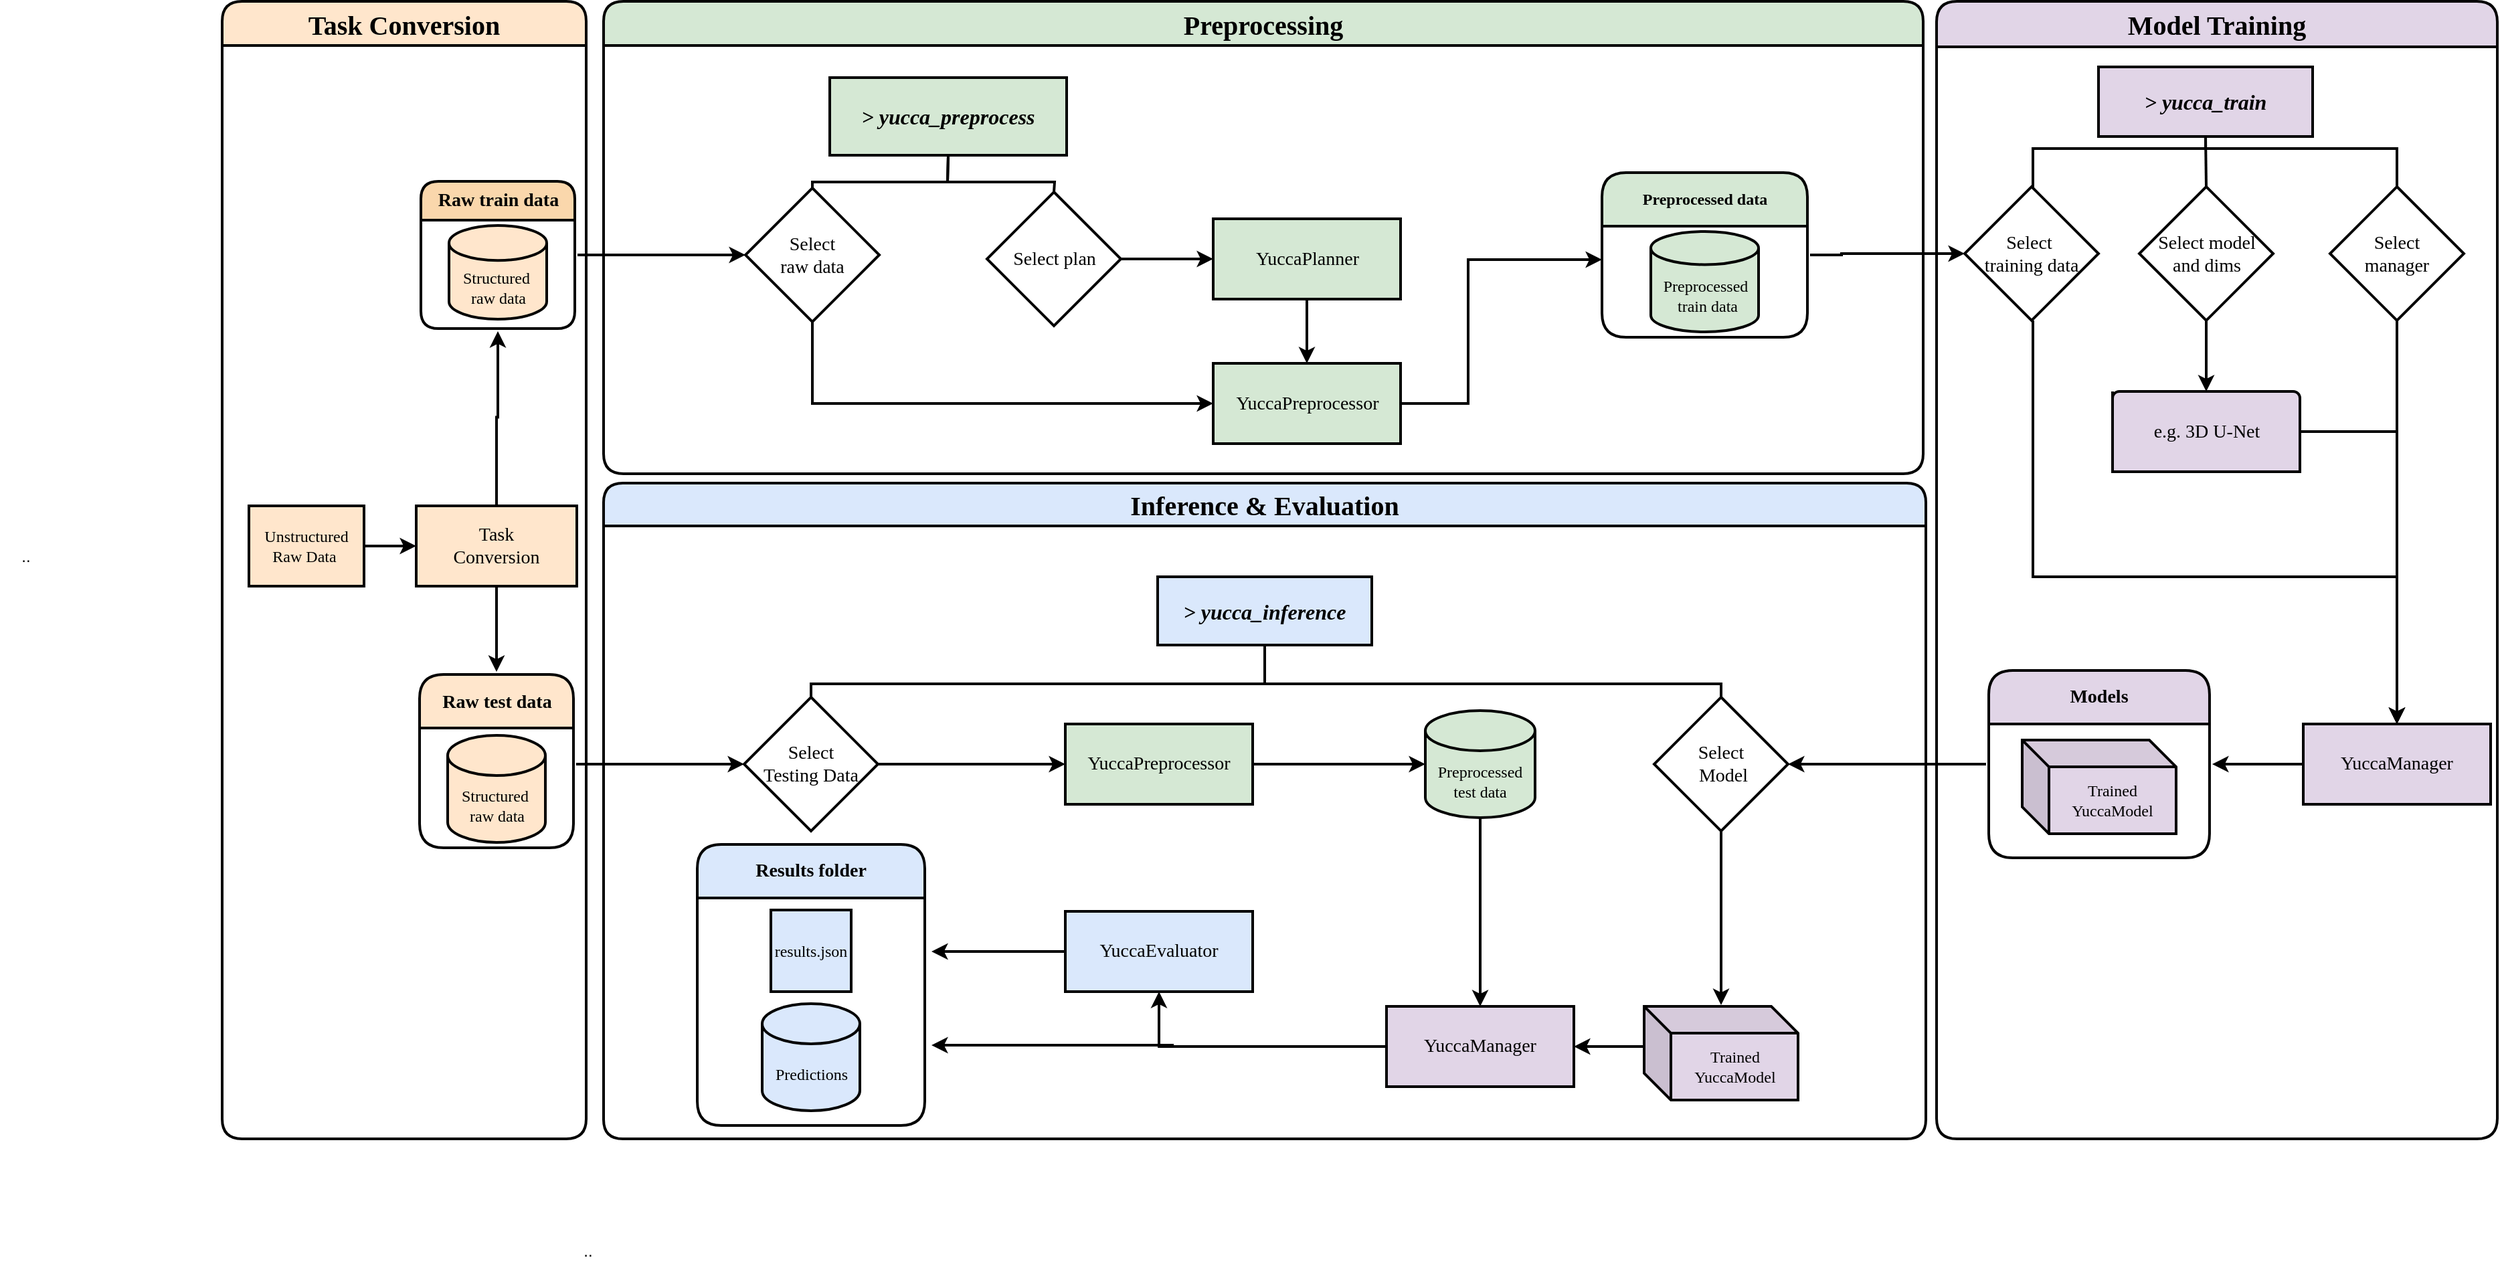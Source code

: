 <mxfile version="24.6.4" type="device">
  <diagram id="C5RBs43oDa-KdzZeNtuy" name="Page-1">
    <mxGraphModel dx="5410" dy="1146" grid="1" gridSize="10" guides="1" tooltips="1" connect="1" arrows="1" fold="1" page="1" pageScale="1" pageWidth="1169" pageHeight="827" background="none" math="0" shadow="0">
      <root>
        <mxCell id="WIyWlLk6GJQsqaUBKTNV-0" />
        <mxCell id="WIyWlLk6GJQsqaUBKTNV-1" parent="WIyWlLk6GJQsqaUBKTNV-0" />
        <mxCell id="nukTErjkGAY1zJH9waXO-122" value="&lt;font style=&quot;font-size: 20px;&quot; face=&quot;Times New Roman&quot;&gt;Preprocessing&lt;/font&gt;" style="swimlane;whiteSpace=wrap;html=1;startSize=33;fillColor=#d5e8d4;strokeColor=#000000;swimlaneFillColor=none;fillStyle=auto;perimeterSpacing=2;labelBackgroundColor=none;rounded=1;strokeWidth=2;" parent="WIyWlLk6GJQsqaUBKTNV-1" vertex="1">
          <mxGeometry x="-2035" y="10" width="986" height="353" as="geometry" />
        </mxCell>
        <mxCell id="nukTErjkGAY1zJH9waXO-96" value="&lt;i&gt;&lt;font size=&quot;1&quot;&gt;&lt;span style=&quot;font-size: 16px;&quot;&gt;&amp;gt; yucca_preprocess&lt;/span&gt;&lt;/font&gt;&lt;/i&gt;" style="rounded=0;whiteSpace=wrap;html=1;fontSize=12;glass=0;strokeWidth=2;shadow=0;fillColor=#d5e8d4;strokeColor=#000000;fontStyle=1;fontFamily=Times New Roman;" parent="nukTErjkGAY1zJH9waXO-122" vertex="1">
          <mxGeometry x="169" y="57" width="177" height="58" as="geometry" />
        </mxCell>
        <mxCell id="nukTErjkGAY1zJH9waXO-114" value="" style="endArrow=none;html=1;rounded=0;exitX=0.5;exitY=0;exitDx=0;exitDy=0;exitPerimeter=0;entryX=0.5;entryY=1;entryDx=0;entryDy=0;strokeWidth=2;" parent="nukTErjkGAY1zJH9waXO-122" target="nukTErjkGAY1zJH9waXO-96" edge="1">
          <mxGeometry width="50" height="50" relative="1" as="geometry">
            <mxPoint x="177" y="175" as="sourcePoint" />
            <mxPoint x="247" y="135" as="targetPoint" />
            <Array as="points">
              <mxPoint x="156" y="153" />
              <mxPoint x="156" y="135" />
              <mxPoint x="257" y="135" />
            </Array>
          </mxGeometry>
        </mxCell>
        <mxCell id="nukTErjkGAY1zJH9waXO-115" value="" style="endArrow=none;html=1;rounded=0;exitX=0.5;exitY=1;exitDx=0;exitDy=0;entryX=0.5;entryY=0;entryDx=0;entryDy=0;entryPerimeter=0;strokeWidth=2;" parent="nukTErjkGAY1zJH9waXO-122" source="nukTErjkGAY1zJH9waXO-96" target="nukTErjkGAY1zJH9waXO-110" edge="1">
          <mxGeometry width="50" height="50" relative="1" as="geometry">
            <mxPoint x="237" y="175" as="sourcePoint" />
            <mxPoint x="317" y="135" as="targetPoint" />
            <Array as="points">
              <mxPoint x="257" y="135" />
              <mxPoint x="337" y="135" />
            </Array>
          </mxGeometry>
        </mxCell>
        <mxCell id="nukTErjkGAY1zJH9waXO-109" value="&lt;font style=&quot;font-size: 14px;&quot; face=&quot;Times New Roman&quot;&gt;Select &lt;br style=&quot;font-size: 14px;&quot;&gt;raw data&lt;/font&gt;" style="strokeWidth=2;html=1;shape=mxgraph.flowchart.decision;whiteSpace=wrap;" parent="nukTErjkGAY1zJH9waXO-122" vertex="1">
          <mxGeometry x="106" y="139.5" width="100" height="100" as="geometry" />
        </mxCell>
        <mxCell id="nukTErjkGAY1zJH9waXO-110" value="&lt;font style=&quot;font-size: 14px;&quot; face=&quot;Times New Roman&quot;&gt;Select plan&lt;/font&gt;" style="strokeWidth=2;html=1;shape=mxgraph.flowchart.decision;whiteSpace=wrap;" parent="nukTErjkGAY1zJH9waXO-122" vertex="1">
          <mxGeometry x="286.5" y="142.5" width="100" height="100" as="geometry" />
        </mxCell>
        <mxCell id="JBLoFVmNclSvS-BmnXLf-38" style="edgeStyle=orthogonalEdgeStyle;rounded=0;orthogonalLoop=1;jettySize=auto;html=1;strokeWidth=2;" edge="1" parent="nukTErjkGAY1zJH9waXO-122">
          <mxGeometry relative="1" as="geometry">
            <mxPoint x="746" y="193" as="targetPoint" />
            <mxPoint x="585.5" y="300.487" as="sourcePoint" />
            <Array as="points">
              <mxPoint x="646" y="300" />
              <mxPoint x="646" y="193" />
            </Array>
          </mxGeometry>
        </mxCell>
        <mxCell id="nukTErjkGAY1zJH9waXO-62" value="&lt;font style=&quot;font-size: 14px;&quot; face=&quot;Times New Roman&quot;&gt;YuccaPreprocessor&lt;/font&gt;" style="shape=process;whiteSpace=wrap;html=1;backgroundOutline=1;fillColor=#d5e8d4;strokeColor=#000000;rounded=0;strokeWidth=2;size=0;" parent="nukTErjkGAY1zJH9waXO-122" vertex="1">
          <mxGeometry x="455.5" y="270.5" width="140" height="60" as="geometry" />
        </mxCell>
        <mxCell id="nukTErjkGAY1zJH9waXO-118" style="edgeStyle=orthogonalEdgeStyle;rounded=0;orthogonalLoop=1;jettySize=auto;html=1;entryX=0;entryY=0.5;entryDx=0;entryDy=0;exitX=0.5;exitY=1;exitDx=0;exitDy=0;exitPerimeter=0;strokeWidth=2;strokeColor=#000000;fillColor=#e1d5e7;" parent="nukTErjkGAY1zJH9waXO-122" target="nukTErjkGAY1zJH9waXO-62" edge="1" source="nukTErjkGAY1zJH9waXO-109">
          <mxGeometry relative="1" as="geometry">
            <mxPoint x="172.5" y="289.5" as="targetPoint" />
            <mxPoint x="177.5" y="239.5" as="sourcePoint" />
            <Array as="points">
              <mxPoint x="156" y="301" />
            </Array>
          </mxGeometry>
        </mxCell>
        <mxCell id="nukTErjkGAY1zJH9waXO-190" value="&lt;font style=&quot;&quot;&gt;&lt;font face=&quot;Times New Roman&quot; style=&quot;font-size: 12px;&quot;&gt;Preprocessed data&lt;/font&gt;&lt;br&gt;&lt;/font&gt;" style="swimlane;whiteSpace=wrap;html=1;startSize=40;fillColor=#d5e8d4;strokeColor=#000000;swimlaneFillColor=none;fillStyle=auto;perimeterSpacing=2;labelBackgroundColor=none;rounded=1;strokeWidth=2;" parent="nukTErjkGAY1zJH9waXO-122" vertex="1">
          <mxGeometry x="746" y="128" width="153.5" height="123" as="geometry" />
        </mxCell>
        <mxCell id="bfl17qqkJTPznGkQq-xS-4" value="&lt;font face=&quot;Times New Roman&quot;&gt;Preprocessed&lt;/font&gt;&lt;div&gt;&lt;font face=&quot;Times New Roman&quot;&gt;&amp;nbsp;train data&lt;/font&gt;&lt;/div&gt;" style="shape=cylinder3;whiteSpace=wrap;html=1;boundedLbl=1;backgroundOutline=1;size=12.366;fillColor=#d5e8d4;strokeColor=#000000;strokeWidth=2;" parent="nukTErjkGAY1zJH9waXO-190" vertex="1">
          <mxGeometry x="36.5" y="44" width="80.5" height="75" as="geometry" />
        </mxCell>
        <mxCell id="ooxsaIrrYWnCxej1FQAS-0" value="&lt;font style=&quot;font-size: 14px;&quot; face=&quot;Times New Roman&quot;&gt;YuccaPlanner&lt;/font&gt;" style="shape=process;whiteSpace=wrap;html=1;backgroundOutline=1;fillColor=#d5e8d4;strokeColor=#000000;rounded=0;strokeWidth=2;size=0;" parent="nukTErjkGAY1zJH9waXO-122" vertex="1">
          <mxGeometry x="455.5" y="162.5" width="140" height="60" as="geometry" />
        </mxCell>
        <mxCell id="nukTErjkGAY1zJH9waXO-119" style="edgeStyle=orthogonalEdgeStyle;rounded=0;orthogonalLoop=1;jettySize=auto;html=1;entryX=0;entryY=0.5;entryDx=0;entryDy=0;strokeWidth=2;" parent="nukTErjkGAY1zJH9waXO-122" source="nukTErjkGAY1zJH9waXO-110" target="ooxsaIrrYWnCxej1FQAS-0" edge="1">
          <mxGeometry relative="1" as="geometry">
            <mxPoint x="786.5" y="169.5" as="targetPoint" />
          </mxGeometry>
        </mxCell>
        <mxCell id="f_NBtkzVOPzIgA4eHlXI-13" style="edgeStyle=orthogonalEdgeStyle;rounded=0;orthogonalLoop=1;jettySize=auto;html=1;strokeWidth=2;exitX=0.5;exitY=1;exitDx=0;exitDy=0;" parent="nukTErjkGAY1zJH9waXO-122" source="ooxsaIrrYWnCxej1FQAS-0" target="nukTErjkGAY1zJH9waXO-62" edge="1">
          <mxGeometry relative="1" as="geometry">
            <mxPoint x="843.5" y="206.5" as="sourcePoint" />
            <Array as="points" />
          </mxGeometry>
        </mxCell>
        <mxCell id="nukTErjkGAY1zJH9waXO-196" value="&lt;font style=&quot;&quot;&gt;&lt;font style=&quot;font-size: 14px;&quot; face=&quot;Times New Roman&quot;&gt;Raw train data&lt;/font&gt;&lt;br&gt;&lt;/font&gt;" style="swimlane;whiteSpace=wrap;html=1;startSize=29;fillColor=#fad7ac;strokeColor=#000000;swimlaneFillColor=none;fillStyle=auto;perimeterSpacing=2;labelBackgroundColor=none;rounded=1;strokeWidth=2;" parent="nukTErjkGAY1zJH9waXO-122" vertex="1">
          <mxGeometry x="-136.5" y="134.5" width="115" height="110" as="geometry">
            <mxRectangle x="-136.5" y="134.5" width="120" height="30" as="alternateBounds" />
          </mxGeometry>
        </mxCell>
        <mxCell id="bfl17qqkJTPznGkQq-xS-6" value="&lt;font face=&quot;Times New Roman&quot;&gt;Structured&amp;nbsp;&lt;/font&gt;&lt;div&gt;&lt;font face=&quot;Times New Roman&quot;&gt;raw data&lt;/font&gt;&lt;/div&gt;" style="shape=cylinder3;whiteSpace=wrap;html=1;boundedLbl=1;backgroundOutline=1;size=13.072;fillColor=#ffe6cc;strokeColor=#000000;strokeWidth=2;" parent="nukTErjkGAY1zJH9waXO-196" vertex="1">
          <mxGeometry x="21" y="33" width="73" height="70" as="geometry" />
        </mxCell>
        <mxCell id="CAi4KGdcWIm0FLYNl2D_-39" style="edgeStyle=orthogonalEdgeStyle;rounded=0;orthogonalLoop=1;jettySize=auto;html=1;exitX=1;exitY=0.5;exitDx=0;exitDy=0;entryX=0;entryY=0.5;entryDx=0;entryDy=0;entryPerimeter=0;strokeWidth=2;" parent="nukTErjkGAY1zJH9waXO-122" source="nukTErjkGAY1zJH9waXO-196" target="nukTErjkGAY1zJH9waXO-109" edge="1">
          <mxGeometry relative="1" as="geometry">
            <Array as="points">
              <mxPoint x="6" y="190" />
              <mxPoint x="6" y="190" />
            </Array>
          </mxGeometry>
        </mxCell>
        <mxCell id="nukTErjkGAY1zJH9waXO-123" value="&lt;font&gt;&lt;font style=&quot;font-size: 20px;&quot; face=&quot;Times New Roman&quot;&gt;Task Conversion&lt;/font&gt;&lt;br&gt;&lt;/font&gt;" style="swimlane;whiteSpace=wrap;html=1;startSize=33;fillColor=#ffe6cc;strokeColor=#000000;rounded=1;strokeWidth=2;" parent="WIyWlLk6GJQsqaUBKTNV-1" vertex="1">
          <mxGeometry x="-2320" y="10" width="272" height="850" as="geometry" />
        </mxCell>
        <mxCell id="CAi4KGdcWIm0FLYNl2D_-21" value="&lt;font style=&quot;font-size: 14px;&quot;&gt;&lt;font face=&quot;Times New Roman&quot; style=&quot;font-size: 14px;&quot;&gt;Raw test data &lt;/font&gt;&lt;br&gt;&lt;/font&gt;" style="swimlane;whiteSpace=wrap;html=1;startSize=40;fillColor=#ffe6cc;strokeColor=#000000;swimlaneFillColor=none;fillStyle=auto;perimeterSpacing=2;labelBackgroundColor=none;rounded=1;strokeWidth=2;" parent="nukTErjkGAY1zJH9waXO-123" vertex="1">
          <mxGeometry x="147.5" y="503" width="115" height="129.5" as="geometry" />
        </mxCell>
        <mxCell id="bfl17qqkJTPznGkQq-xS-7" value="&lt;font face=&quot;Times New Roman&quot;&gt;Structured&amp;nbsp;&lt;/font&gt;&lt;div&gt;&lt;font face=&quot;Times New Roman&quot;&gt;raw data&lt;/font&gt;&lt;/div&gt;" style="shape=cylinder3;whiteSpace=wrap;html=1;boundedLbl=1;backgroundOutline=1;size=15;fillColor=#ffe6cc;strokeColor=#000000;strokeWidth=2;" parent="CAi4KGdcWIm0FLYNl2D_-21" vertex="1">
          <mxGeometry x="21" y="45.5" width="73" height="80" as="geometry" />
        </mxCell>
        <mxCell id="nukTErjkGAY1zJH9waXO-175" value="&lt;font face=&quot;Times New Roman&quot;&gt;Unstructured&lt;br&gt;Raw Data&amp;nbsp;&lt;/font&gt;" style="shape=parallelogram;perimeter=parallelogramPerimeter;whiteSpace=wrap;html=1;fixedSize=1;strokeWidth=2;size=-11;fillColor=#ffe6cc;strokeColor=#000000;" parent="nukTErjkGAY1zJH9waXO-123" vertex="1">
          <mxGeometry x="20" y="377" width="86" height="60" as="geometry" />
        </mxCell>
        <mxCell id="JBLoFVmNclSvS-BmnXLf-10" style="edgeStyle=orthogonalEdgeStyle;rounded=0;orthogonalLoop=1;jettySize=auto;html=1;entryX=0.5;entryY=0;entryDx=0;entryDy=0;strokeWidth=2;" edge="1" parent="nukTErjkGAY1zJH9waXO-123" source="WIyWlLk6GJQsqaUBKTNV-3" target="CAi4KGdcWIm0FLYNl2D_-21">
          <mxGeometry relative="1" as="geometry" />
        </mxCell>
        <mxCell id="WIyWlLk6GJQsqaUBKTNV-3" value="&lt;font style=&quot;font-size: 14px;&quot; face=&quot;Times New Roman&quot;&gt;Task &lt;br style=&quot;font-size: 14px;&quot;&gt;Conversion&lt;/font&gt;" style="rounded=0;whiteSpace=wrap;html=1;fontSize=12;glass=0;strokeWidth=2;shadow=0;strokeColor=#000000;fillColor=#ffe6cc;" parent="nukTErjkGAY1zJH9waXO-123" vertex="1">
          <mxGeometry x="145" y="377" width="120" height="60" as="geometry" />
        </mxCell>
        <mxCell id="CAi4KGdcWIm0FLYNl2D_-69" style="edgeStyle=orthogonalEdgeStyle;rounded=0;orthogonalLoop=1;jettySize=auto;html=1;exitX=1;exitY=0.5;exitDx=0;exitDy=0;strokeWidth=2;" parent="nukTErjkGAY1zJH9waXO-123" source="nukTErjkGAY1zJH9waXO-175" target="WIyWlLk6GJQsqaUBKTNV-3" edge="1">
          <mxGeometry relative="1" as="geometry" />
        </mxCell>
        <mxCell id="nukTErjkGAY1zJH9waXO-125" value="&lt;font&gt;&lt;font style=&quot;font-size: 20px;&quot; face=&quot;Times New Roman&quot;&gt;Model Training&lt;/font&gt;&lt;br&gt;&lt;/font&gt;" style="swimlane;whiteSpace=wrap;html=1;startSize=34;fillColor=#e1d5e7;strokeColor=#000000;swimlaneFillColor=none;fillStyle=auto;perimeterSpacing=2;labelBackgroundColor=none;rounded=1;strokeWidth=2;shadow=0;swimlaneLine=1;" parent="WIyWlLk6GJQsqaUBKTNV-1" vertex="1">
          <mxGeometry x="-1039" y="10" width="419" height="850" as="geometry" />
        </mxCell>
        <mxCell id="nukTErjkGAY1zJH9waXO-206" value="&lt;font style=&quot;&quot;&gt;&lt;font style=&quot;font-size: 14px;&quot; face=&quot;Times New Roman&quot;&gt;Models&lt;/font&gt;&lt;br&gt;&lt;/font&gt;" style="swimlane;whiteSpace=wrap;html=1;startSize=40;fillColor=#e1d5e7;strokeColor=#000000;swimlaneFillColor=none;fillStyle=auto;perimeterSpacing=2;labelBackgroundColor=none;rounded=1;direction=east;strokeWidth=2;" parent="nukTErjkGAY1zJH9waXO-125" vertex="1">
          <mxGeometry x="39" y="500" width="164.97" height="140" as="geometry" />
        </mxCell>
        <mxCell id="bfl17qqkJTPznGkQq-xS-9" value="&lt;font face=&quot;Times New Roman&quot;&gt;Trained YuccaModel&lt;/font&gt;" style="shape=cube;whiteSpace=wrap;html=1;boundedLbl=1;backgroundOutline=1;darkOpacity=0.05;darkOpacity2=0.1;fillColor=#e1d5e7;strokeColor=#000000;strokeWidth=2;" parent="nukTErjkGAY1zJH9waXO-206" vertex="1">
          <mxGeometry x="24.99" y="52" width="115" height="70" as="geometry" />
        </mxCell>
        <mxCell id="CAi4KGdcWIm0FLYNl2D_-59" style="edgeStyle=orthogonalEdgeStyle;rounded=0;orthogonalLoop=1;jettySize=auto;html=1;exitX=0;exitY=0.5;exitDx=0;exitDy=0;entryX=1;entryY=0.5;entryDx=0;entryDy=0;strokeWidth=2;" parent="nukTErjkGAY1zJH9waXO-125" source="nukTErjkGAY1zJH9waXO-159" target="nukTErjkGAY1zJH9waXO-206" edge="1">
          <mxGeometry relative="1" as="geometry" />
        </mxCell>
        <mxCell id="nukTErjkGAY1zJH9waXO-159" value="&lt;font style=&quot;font-size: 14px;&quot; face=&quot;Times New Roman&quot;&gt;YuccaManager&lt;/font&gt;" style="shape=process;whiteSpace=wrap;html=1;backgroundOutline=1;fillColor=#e1d5e7;strokeColor=#000000;rounded=0;strokeWidth=2;size=0;" parent="nukTErjkGAY1zJH9waXO-125" vertex="1">
          <mxGeometry x="274" y="540" width="140" height="60" as="geometry" />
        </mxCell>
        <mxCell id="f_NBtkzVOPzIgA4eHlXI-6" value="&lt;font style=&quot;font-size: 14px;&quot; face=&quot;Times New Roman&quot;&gt;e.g. 3D U-Net&lt;/font&gt;" style="strokeWidth=2;html=1;shape=mxgraph.flowchart.document2;whiteSpace=wrap;size=0;fillColor=#e1d5e7;strokeColor=#000000;" parent="nukTErjkGAY1zJH9waXO-125" vertex="1">
          <mxGeometry x="131.5" y="291.5" width="140" height="60" as="geometry" />
        </mxCell>
        <mxCell id="CAi4KGdcWIm0FLYNl2D_-58" style="edgeStyle=orthogonalEdgeStyle;rounded=0;orthogonalLoop=1;jettySize=auto;html=1;exitX=1;exitY=0.5;exitDx=0;exitDy=0;exitPerimeter=0;entryX=0.5;entryY=0;entryDx=0;entryDy=0;strokeWidth=2;" parent="nukTErjkGAY1zJH9waXO-125" source="f_NBtkzVOPzIgA4eHlXI-6" target="nukTErjkGAY1zJH9waXO-159" edge="1">
          <mxGeometry relative="1" as="geometry" />
        </mxCell>
        <mxCell id="JBLoFVmNclSvS-BmnXLf-23" style="edgeStyle=orthogonalEdgeStyle;rounded=0;orthogonalLoop=1;jettySize=auto;html=1;strokeWidth=2;entryX=0.5;entryY=0;entryDx=0;entryDy=0;" edge="1" parent="nukTErjkGAY1zJH9waXO-125" source="nukTErjkGAY1zJH9waXO-143" target="nukTErjkGAY1zJH9waXO-159">
          <mxGeometry relative="1" as="geometry">
            <mxPoint x="344" y="530" as="targetPoint" />
          </mxGeometry>
        </mxCell>
        <mxCell id="nukTErjkGAY1zJH9waXO-143" value="&lt;font style=&quot;font-size: 14px;&quot; face=&quot;Times New Roman&quot;&gt;Select &lt;br style=&quot;font-size: 14px;&quot;&gt;manager&lt;/font&gt;" style="strokeWidth=2;html=1;shape=mxgraph.flowchart.decision;whiteSpace=wrap;" parent="nukTErjkGAY1zJH9waXO-125" vertex="1">
          <mxGeometry x="294" y="138.5" width="100" height="100" as="geometry" />
        </mxCell>
        <mxCell id="nukTErjkGAY1zJH9waXO-142" value="&lt;font style=&quot;font-size: 14px;&quot; face=&quot;Times New Roman&quot;&gt;Select&amp;nbsp;&lt;/font&gt;&lt;div&gt;&lt;font style=&quot;font-size: 14px;&quot; face=&quot;Times New Roman&quot;&gt;training data&lt;/font&gt;&lt;/div&gt;" style="strokeWidth=2;html=1;shape=mxgraph.flowchart.decision;whiteSpace=wrap;" parent="nukTErjkGAY1zJH9waXO-125" vertex="1">
          <mxGeometry x="21" y="138.5" width="100" height="100" as="geometry" />
        </mxCell>
        <mxCell id="JBLoFVmNclSvS-BmnXLf-26" style="edgeStyle=orthogonalEdgeStyle;rounded=0;orthogonalLoop=1;jettySize=auto;html=1;strokeWidth=2;entryX=0.5;entryY=0;entryDx=0;entryDy=0;" edge="1" parent="nukTErjkGAY1zJH9waXO-125" source="nukTErjkGAY1zJH9waXO-142" target="nukTErjkGAY1zJH9waXO-159">
          <mxGeometry relative="1" as="geometry">
            <mxPoint x="344" y="520" as="targetPoint" />
            <Array as="points">
              <mxPoint x="72" y="430" />
              <mxPoint x="344" y="430" />
            </Array>
          </mxGeometry>
        </mxCell>
        <mxCell id="nukTErjkGAY1zJH9waXO-152" value="&lt;font style=&quot;font-size: 14px;&quot; face=&quot;Times New Roman&quot;&gt;Select model &lt;br style=&quot;font-size: 14px;&quot;&gt;and dims&lt;/font&gt;" style="strokeWidth=2;html=1;shape=mxgraph.flowchart.decision;whiteSpace=wrap;" parent="nukTErjkGAY1zJH9waXO-125" vertex="1">
          <mxGeometry x="151.5" y="138.5" width="100" height="100" as="geometry" />
        </mxCell>
        <mxCell id="f_NBtkzVOPzIgA4eHlXI-9" style="edgeStyle=orthogonalEdgeStyle;rounded=0;orthogonalLoop=1;jettySize=auto;html=1;entryX=0.5;entryY=0;entryDx=0;entryDy=0;entryPerimeter=0;strokeWidth=2;" parent="nukTErjkGAY1zJH9waXO-125" source="nukTErjkGAY1zJH9waXO-152" target="f_NBtkzVOPzIgA4eHlXI-6" edge="1">
          <mxGeometry relative="1" as="geometry" />
        </mxCell>
        <mxCell id="nukTErjkGAY1zJH9waXO-217" value="&lt;font&gt;&lt;font style=&quot;font-size: 20px;&quot; face=&quot;Times New Roman&quot;&gt;Inference &amp;amp; Evaluation&lt;/font&gt;&lt;br&gt;&lt;/font&gt;" style="swimlane;whiteSpace=wrap;html=1;startSize=32;fillColor=#dae8fc;strokeColor=#000000;swimlaneFillColor=none;fillStyle=auto;perimeterSpacing=2;labelBackgroundColor=none;rounded=1;strokeWidth=2;labelBorderColor=none;swimlaneLine=1;" parent="WIyWlLk6GJQsqaUBKTNV-1" vertex="1">
          <mxGeometry x="-2035" y="370" width="988" height="490" as="geometry" />
        </mxCell>
        <mxCell id="nukTErjkGAY1zJH9waXO-224" value="&lt;i&gt;&lt;font&gt;&lt;font size=&quot;1&quot; face=&quot;Times New Roman&quot;&gt;&lt;b style=&quot;font-size: 16px;&quot;&gt;&amp;gt; yucca_inference&lt;/b&gt;&lt;/font&gt;&lt;br&gt;&lt;/font&gt;&lt;/i&gt;" style="rounded=0;whiteSpace=wrap;html=1;fontSize=12;glass=0;strokeWidth=2;shadow=0;strokeColor=#000000;fillColor=#dae8fc;" parent="nukTErjkGAY1zJH9waXO-217" vertex="1">
          <mxGeometry x="414" y="70" width="160" height="51" as="geometry" />
        </mxCell>
        <mxCell id="JBLoFVmNclSvS-BmnXLf-14" style="edgeStyle=orthogonalEdgeStyle;rounded=0;orthogonalLoop=1;jettySize=auto;html=1;entryX=0;entryY=0.5;entryDx=0;entryDy=0;strokeWidth=2;" edge="1" parent="nukTErjkGAY1zJH9waXO-217" source="nukTErjkGAY1zJH9waXO-225" target="CAi4KGdcWIm0FLYNl2D_-2">
          <mxGeometry relative="1" as="geometry" />
        </mxCell>
        <mxCell id="nukTErjkGAY1zJH9waXO-225" value="&lt;font style=&quot;font-size: 14px;&quot; face=&quot;Times New Roman&quot;&gt;Select &lt;br style=&quot;font-size: 14px;&quot;&gt;Testing Data&lt;/font&gt;" style="strokeWidth=2;html=1;shape=mxgraph.flowchart.decision;whiteSpace=wrap;" parent="nukTErjkGAY1zJH9waXO-217" vertex="1">
          <mxGeometry x="105" y="160" width="100" height="100" as="geometry" />
        </mxCell>
        <mxCell id="nukTErjkGAY1zJH9waXO-227" value="&lt;font style=&quot;font-size: 14px;&quot; face=&quot;Times New Roman&quot;&gt;Select&lt;br style=&quot;font-size: 14px;&quot;&gt;&amp;nbsp;Model&lt;/font&gt;" style="strokeWidth=2;html=1;shape=mxgraph.flowchart.decision;whiteSpace=wrap;" parent="nukTErjkGAY1zJH9waXO-217" vertex="1">
          <mxGeometry x="785" y="160" width="100" height="100" as="geometry" />
        </mxCell>
        <mxCell id="CAi4KGdcWIm0FLYNl2D_-36" style="edgeStyle=orthogonalEdgeStyle;rounded=0;orthogonalLoop=1;jettySize=auto;html=1;exitX=0;exitY=0;exitDx=0;exitDy=25;exitPerimeter=0;strokeWidth=2;" parent="nukTErjkGAY1zJH9waXO-217" source="nukTErjkGAY1zJH9waXO-266" target="CAi4KGdcWIm0FLYNl2D_-13" edge="1">
          <mxGeometry relative="1" as="geometry">
            <Array as="points">
              <mxPoint x="778" y="421" />
            </Array>
          </mxGeometry>
        </mxCell>
        <mxCell id="nukTErjkGAY1zJH9waXO-266" value="&lt;font face=&quot;Times New Roman&quot;&gt;Trained YuccaModel&lt;/font&gt;" style="shape=cube;whiteSpace=wrap;html=1;boundedLbl=1;backgroundOutline=1;darkOpacity=0.05;darkOpacity2=0.1;fillColor=#e1d5e7;strokeColor=#000000;strokeWidth=2;" parent="nukTErjkGAY1zJH9waXO-217" vertex="1">
          <mxGeometry x="777.5" y="391" width="115" height="70" as="geometry" />
        </mxCell>
        <mxCell id="CAi4KGdcWIm0FLYNl2D_-2" value="&lt;font style=&quot;font-size: 14px;&quot; face=&quot;Times New Roman&quot;&gt;YuccaPreprocessor&lt;/font&gt;" style="shape=process;whiteSpace=wrap;html=1;backgroundOutline=1;fillColor=#d5e8d4;strokeColor=#000000;rounded=0;strokeWidth=2;size=0;" parent="nukTErjkGAY1zJH9waXO-217" vertex="1">
          <mxGeometry x="345" y="180" width="140" height="60" as="geometry" />
        </mxCell>
        <mxCell id="JBLoFVmNclSvS-BmnXLf-12" style="edgeStyle=orthogonalEdgeStyle;rounded=0;orthogonalLoop=1;jettySize=auto;html=1;entryX=0.5;entryY=0;entryDx=0;entryDy=0;exitX=0.5;exitY=1;exitDx=0;exitDy=0;exitPerimeter=0;strokeWidth=2;" edge="1" parent="nukTErjkGAY1zJH9waXO-217" source="bfl17qqkJTPznGkQq-xS-5" target="CAi4KGdcWIm0FLYNl2D_-13">
          <mxGeometry relative="1" as="geometry">
            <mxPoint x="655.0" y="260" as="sourcePoint" />
          </mxGeometry>
        </mxCell>
        <mxCell id="CAi4KGdcWIm0FLYNl2D_-18" style="edgeStyle=orthogonalEdgeStyle;rounded=0;orthogonalLoop=1;jettySize=auto;html=1;exitX=0;exitY=0.5;exitDx=0;exitDy=0;strokeWidth=2;" parent="nukTErjkGAY1zJH9waXO-217" source="CAi4KGdcWIm0FLYNl2D_-13" edge="1">
          <mxGeometry relative="1" as="geometry">
            <mxPoint x="245" y="420" as="targetPoint" />
            <Array as="points">
              <mxPoint x="425" y="420" />
            </Array>
          </mxGeometry>
        </mxCell>
        <mxCell id="JBLoFVmNclSvS-BmnXLf-27" style="edgeStyle=orthogonalEdgeStyle;rounded=0;orthogonalLoop=1;jettySize=auto;html=1;entryX=0.5;entryY=1;entryDx=0;entryDy=0;strokeWidth=2;" edge="1" parent="nukTErjkGAY1zJH9waXO-217" source="CAi4KGdcWIm0FLYNl2D_-13" target="nukTErjkGAY1zJH9waXO-256">
          <mxGeometry relative="1" as="geometry" />
        </mxCell>
        <mxCell id="CAi4KGdcWIm0FLYNl2D_-13" value="&lt;font style=&quot;font-size: 14px;&quot; face=&quot;Times New Roman&quot;&gt;YuccaManager&lt;/font&gt;" style="shape=process;whiteSpace=wrap;html=1;backgroundOutline=1;fillColor=#e1d5e7;strokeColor=#000000;rounded=0;strokeWidth=2;size=0;" parent="nukTErjkGAY1zJH9waXO-217" vertex="1">
          <mxGeometry x="585" y="391" width="140" height="60" as="geometry" />
        </mxCell>
        <mxCell id="CAi4KGdcWIm0FLYNl2D_-40" style="edgeStyle=orthogonalEdgeStyle;rounded=0;orthogonalLoop=1;jettySize=auto;html=1;exitX=0.5;exitY=1;exitDx=0;exitDy=0;entryX=0.5;entryY=0;entryDx=0;entryDy=0;entryPerimeter=0;strokeWidth=2;endArrow=none;endFill=0;" parent="nukTErjkGAY1zJH9waXO-217" source="nukTErjkGAY1zJH9waXO-224" target="nukTErjkGAY1zJH9waXO-225" edge="1">
          <mxGeometry relative="1" as="geometry">
            <Array as="points">
              <mxPoint x="494" y="150" />
              <mxPoint x="155" y="150" />
            </Array>
          </mxGeometry>
        </mxCell>
        <mxCell id="CAi4KGdcWIm0FLYNl2D_-41" style="edgeStyle=orthogonalEdgeStyle;rounded=0;orthogonalLoop=1;jettySize=auto;html=1;exitX=0.5;exitY=1;exitDx=0;exitDy=0;entryX=0.5;entryY=0;entryDx=0;entryDy=0;entryPerimeter=0;strokeWidth=2;endArrow=none;endFill=0;" parent="nukTErjkGAY1zJH9waXO-217" source="nukTErjkGAY1zJH9waXO-224" target="nukTErjkGAY1zJH9waXO-227" edge="1">
          <mxGeometry relative="1" as="geometry">
            <Array as="points">
              <mxPoint x="494" y="150" />
              <mxPoint x="835" y="150" />
            </Array>
          </mxGeometry>
        </mxCell>
        <mxCell id="bfl17qqkJTPznGkQq-xS-5" value="&lt;font face=&quot;Times New Roman&quot;&gt;Preprocessed test data&lt;/font&gt;" style="shape=cylinder3;whiteSpace=wrap;html=1;boundedLbl=1;backgroundOutline=1;size=15;fillColor=#d5e8d4;strokeColor=#000000;strokeWidth=2;" parent="nukTErjkGAY1zJH9waXO-217" vertex="1">
          <mxGeometry x="614" y="170" width="82" height="80" as="geometry" />
        </mxCell>
        <mxCell id="JBLoFVmNclSvS-BmnXLf-13" style="edgeStyle=orthogonalEdgeStyle;rounded=0;orthogonalLoop=1;jettySize=auto;html=1;entryX=0.5;entryY=-0.014;entryDx=0;entryDy=0;entryPerimeter=0;strokeWidth=2;" edge="1" parent="nukTErjkGAY1zJH9waXO-217" source="nukTErjkGAY1zJH9waXO-227" target="nukTErjkGAY1zJH9waXO-266">
          <mxGeometry relative="1" as="geometry" />
        </mxCell>
        <mxCell id="JBLoFVmNclSvS-BmnXLf-20" style="edgeStyle=orthogonalEdgeStyle;rounded=0;orthogonalLoop=1;jettySize=auto;html=1;strokeWidth=2;" edge="1" parent="nukTErjkGAY1zJH9waXO-217" source="nukTErjkGAY1zJH9waXO-256">
          <mxGeometry relative="1" as="geometry">
            <mxPoint x="245" y="350" as="targetPoint" />
          </mxGeometry>
        </mxCell>
        <mxCell id="nukTErjkGAY1zJH9waXO-256" value="&lt;font style=&quot;font-size: 14px;&quot; face=&quot;Times New Roman&quot;&gt;YuccaEvaluator&lt;/font&gt;" style="shape=process;whiteSpace=wrap;html=1;backgroundOutline=1;fillColor=#dae8fc;strokeColor=#000000;rounded=0;strokeWidth=2;size=0;" parent="nukTErjkGAY1zJH9waXO-217" vertex="1">
          <mxGeometry x="345" y="320" width="140" height="60" as="geometry" />
        </mxCell>
        <mxCell id="JBLoFVmNclSvS-BmnXLf-15" style="edgeStyle=orthogonalEdgeStyle;rounded=0;orthogonalLoop=1;jettySize=auto;html=1;entryX=0;entryY=0.5;entryDx=0;entryDy=0;entryPerimeter=0;strokeWidth=2;" edge="1" parent="nukTErjkGAY1zJH9waXO-217" source="CAi4KGdcWIm0FLYNl2D_-2" target="bfl17qqkJTPznGkQq-xS-5">
          <mxGeometry relative="1" as="geometry" />
        </mxCell>
        <mxCell id="nukTErjkGAY1zJH9waXO-223" value="&lt;font style=&quot;&quot;&gt;&lt;font style=&quot;font-size: 14px;&quot; face=&quot;Times New Roman&quot;&gt;Results folder&lt;/font&gt;&lt;br&gt;&lt;/font&gt;" style="swimlane;whiteSpace=wrap;html=1;startSize=40;fillColor=#dae8fc;strokeColor=#000000;swimlaneFillColor=none;fillStyle=auto;perimeterSpacing=2;labelBackgroundColor=none;rounded=1;strokeWidth=2;" parent="nukTErjkGAY1zJH9waXO-217" vertex="1">
          <mxGeometry x="70" y="270" width="170" height="210" as="geometry" />
        </mxCell>
        <mxCell id="nukTErjkGAY1zJH9waXO-311" value="&lt;font face=&quot;Times New Roman&quot;&gt;results.json&lt;/font&gt;" style="shape=card;whiteSpace=wrap;html=1;fillColor=#dae8fc;strokeColor=#000000;strokeWidth=2;size=0;" parent="nukTErjkGAY1zJH9waXO-223" vertex="1">
          <mxGeometry x="55" y="49" width="60" height="61" as="geometry" />
        </mxCell>
        <mxCell id="bfl17qqkJTPznGkQq-xS-8" value="&lt;font face=&quot;Times New Roman&quot;&gt;Predictions&lt;/font&gt;" style="shape=cylinder3;whiteSpace=wrap;html=1;boundedLbl=1;backgroundOutline=1;size=15;fillColor=#dae8fc;strokeColor=#000000;strokeWidth=2;" parent="nukTErjkGAY1zJH9waXO-223" vertex="1">
          <mxGeometry x="48.5" y="119" width="73" height="80" as="geometry" />
        </mxCell>
        <mxCell id="nukTErjkGAY1zJH9waXO-141" value="&lt;i&gt;&lt;font&gt;&lt;font size=&quot;1&quot; face=&quot;Times New Roman&quot;&gt;&lt;b style=&quot;font-size: 16px;&quot;&gt;&amp;gt; yucca_train&lt;/b&gt;&lt;/font&gt;&lt;br&gt;&lt;/font&gt;&lt;/i&gt;" style="rounded=0;whiteSpace=wrap;html=1;fontSize=12;glass=0;strokeWidth=2;shadow=0;strokeColor=#000000;fillColor=#e1d5e7;" parent="WIyWlLk6GJQsqaUBKTNV-1" vertex="1">
          <mxGeometry x="-918" y="59" width="160" height="52" as="geometry" />
        </mxCell>
        <mxCell id="CAi4KGdcWIm0FLYNl2D_-51" style="edgeStyle=orthogonalEdgeStyle;rounded=0;orthogonalLoop=1;jettySize=auto;html=1;exitX=0.5;exitY=1;exitDx=0;exitDy=0;entryX=0.5;entryY=0;entryDx=0;entryDy=0;entryPerimeter=0;strokeWidth=2;endArrow=none;endFill=0;" parent="WIyWlLk6GJQsqaUBKTNV-1" source="nukTErjkGAY1zJH9waXO-141" target="nukTErjkGAY1zJH9waXO-152" edge="1">
          <mxGeometry relative="1" as="geometry" />
        </mxCell>
        <mxCell id="CAi4KGdcWIm0FLYNl2D_-74" style="edgeStyle=orthogonalEdgeStyle;rounded=0;orthogonalLoop=1;jettySize=auto;html=1;entryX=0.967;entryY=0.6;entryDx=0;entryDy=0;entryPerimeter=0;strokeWidth=2;" parent="WIyWlLk6GJQsqaUBKTNV-1" edge="1">
          <mxGeometry relative="1" as="geometry">
            <mxPoint x="-2478" y="459" as="sourcePoint" />
            <mxPoint x="-2478" y="459" as="targetPoint" />
          </mxGeometry>
        </mxCell>
        <mxCell id="CAi4KGdcWIm0FLYNl2D_-75" value=".." style="text;html=1;align=center;verticalAlign=middle;resizable=0;points=[];autosize=1;strokeColor=none;fillColor=none;strokeWidth=2;" parent="WIyWlLk6GJQsqaUBKTNV-1" vertex="1">
          <mxGeometry x="-2480" y="412" width="25" height="26" as="geometry" />
        </mxCell>
        <mxCell id="CAi4KGdcWIm0FLYNl2D_-76" value=".." style="text;html=1;align=center;verticalAlign=middle;resizable=0;points=[];autosize=1;strokeColor=none;fillColor=none;strokeWidth=2;" parent="WIyWlLk6GJQsqaUBKTNV-1" vertex="1">
          <mxGeometry x="-2060" y="931" width="25" height="26" as="geometry" />
        </mxCell>
        <mxCell id="JBLoFVmNclSvS-BmnXLf-9" style="edgeStyle=orthogonalEdgeStyle;rounded=0;orthogonalLoop=1;jettySize=auto;html=1;entryX=0.5;entryY=1;entryDx=0;entryDy=0;strokeWidth=2;" edge="1" parent="WIyWlLk6GJQsqaUBKTNV-1" source="WIyWlLk6GJQsqaUBKTNV-3" target="nukTErjkGAY1zJH9waXO-196">
          <mxGeometry relative="1" as="geometry" />
        </mxCell>
        <mxCell id="JBLoFVmNclSvS-BmnXLf-11" style="edgeStyle=orthogonalEdgeStyle;rounded=0;orthogonalLoop=1;jettySize=auto;html=1;entryX=0;entryY=0.5;entryDx=0;entryDy=0;entryPerimeter=0;strokeWidth=2;" edge="1" parent="WIyWlLk6GJQsqaUBKTNV-1" source="CAi4KGdcWIm0FLYNl2D_-21" target="nukTErjkGAY1zJH9waXO-225">
          <mxGeometry relative="1" as="geometry">
            <Array as="points">
              <mxPoint x="-2020" y="580" />
              <mxPoint x="-2020" y="580" />
            </Array>
          </mxGeometry>
        </mxCell>
        <mxCell id="JBLoFVmNclSvS-BmnXLf-24" style="edgeStyle=orthogonalEdgeStyle;rounded=0;orthogonalLoop=1;jettySize=auto;html=1;entryX=0.5;entryY=0;entryDx=0;entryDy=0;entryPerimeter=0;strokeWidth=2;endArrow=none;endFill=0;" edge="1" parent="WIyWlLk6GJQsqaUBKTNV-1" source="nukTErjkGAY1zJH9waXO-141" target="nukTErjkGAY1zJH9waXO-143">
          <mxGeometry relative="1" as="geometry">
            <Array as="points">
              <mxPoint x="-838" y="120" />
              <mxPoint x="-695" y="120" />
            </Array>
          </mxGeometry>
        </mxCell>
        <mxCell id="JBLoFVmNclSvS-BmnXLf-25" style="edgeStyle=orthogonalEdgeStyle;rounded=0;orthogonalLoop=1;jettySize=auto;html=1;entryX=0.5;entryY=0;entryDx=0;entryDy=0;entryPerimeter=0;strokeWidth=2;strokeColor=default;endArrow=none;endFill=0;" edge="1" parent="WIyWlLk6GJQsqaUBKTNV-1" source="nukTErjkGAY1zJH9waXO-141" target="nukTErjkGAY1zJH9waXO-142">
          <mxGeometry relative="1" as="geometry">
            <Array as="points">
              <mxPoint x="-838" y="120" />
              <mxPoint x="-967" y="120" />
            </Array>
          </mxGeometry>
        </mxCell>
        <mxCell id="JBLoFVmNclSvS-BmnXLf-31" style="edgeStyle=orthogonalEdgeStyle;rounded=0;orthogonalLoop=1;jettySize=auto;html=1;entryX=1;entryY=0.5;entryDx=0;entryDy=0;entryPerimeter=0;strokeWidth=2;" edge="1" parent="WIyWlLk6GJQsqaUBKTNV-1" source="nukTErjkGAY1zJH9waXO-206" target="nukTErjkGAY1zJH9waXO-227">
          <mxGeometry relative="1" as="geometry" />
        </mxCell>
        <mxCell id="JBLoFVmNclSvS-BmnXLf-33" style="edgeStyle=orthogonalEdgeStyle;rounded=0;orthogonalLoop=1;jettySize=auto;html=1;entryX=0;entryY=0.5;entryDx=0;entryDy=0;entryPerimeter=0;strokeWidth=2;" edge="1" parent="WIyWlLk6GJQsqaUBKTNV-1" source="nukTErjkGAY1zJH9waXO-190" target="nukTErjkGAY1zJH9waXO-142">
          <mxGeometry relative="1" as="geometry">
            <Array as="points">
              <mxPoint x="-1110" y="199" />
              <mxPoint x="-1110" y="199" />
            </Array>
          </mxGeometry>
        </mxCell>
      </root>
    </mxGraphModel>
  </diagram>
</mxfile>
